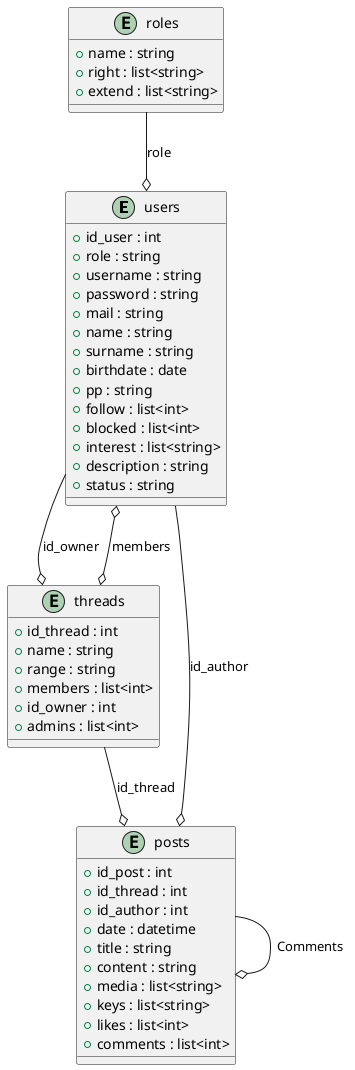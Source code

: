 @startuml

entity "users" as Users {
    + id_user : int
    + role : string
    + username : string
    + password : string
    + mail : string
    + name : string
    + surname : string
    + birthdate : date
    + pp : string
    + follow : list<int>
    + blocked : list<int>
    + interest : list<string>
    + description : string
    + status : string
}

entity "roles" as Roles {
    + name : string
    + right : list<string>
    + extend : list<string>
}

entity "threads" as Threads {
    + id_thread : int
    + name : string
    + range : string
    + members : list<int>
    + id_owner : int
    + admins : list<int>
}

entity "posts" as Posts {
    + id_post : int
    + id_thread : int
    + id_author : int
    + date : datetime
    + title : string
    + content : string
    + media : list<string>
    + keys : list<string>
    + likes : list<int>
    + comments : list<int>
}

Threads o--o Users : "members"
Users --o Threads : "id_owner"
Users --o Posts : "id_author"
Threads --o Posts : "id_thread"
Roles --o Users : "role"
Posts --o Posts : "Comments"

@enduml
